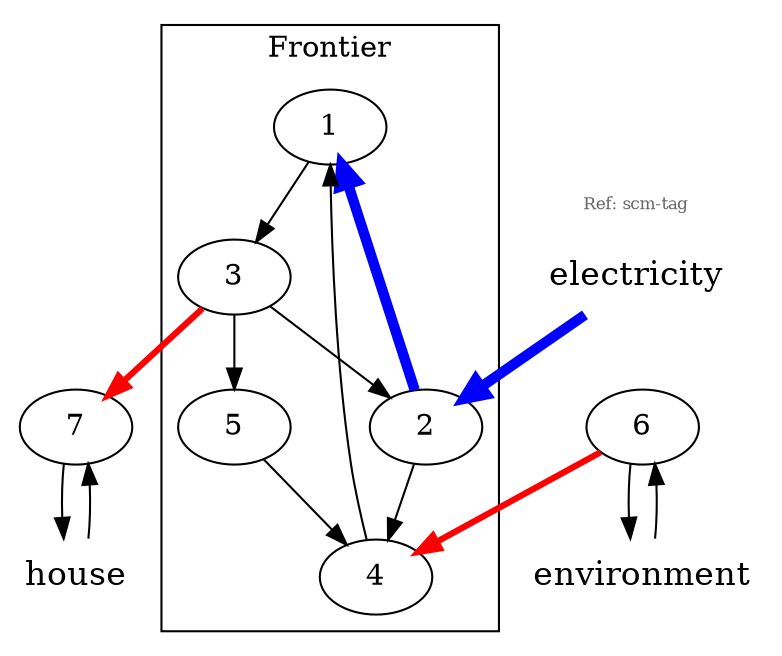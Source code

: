 digraph example {

subgraph cluster_scm {peripheries=0; fontsize=8; fontcolor=gray40; label="Ref: scm-tag";
electricity [shape=plaintext, fontsize=16];
}

subgraph cluster_internal {label="Frontier";
1; 2; 3; 4; 5;
}

/* special stuff */
{
node [shape=plaintext, fontsize=16];
house; environment;
}

1 -> 3;

2 -> 4;
2 -> 1[color=blue,penwidth=5.0];

3 -> 2;
3 -> 5;
3 -> 7[color=red,penwidth=3.0];

4 -> 1;

5 -> 4;

6 -> 4[color=red,penwidth=3.0];
6 -> environment;

7 -> house;

house -> 7;

electricity -> 2[color=blue,penwidth=5.0];

environment -> 6;


}
